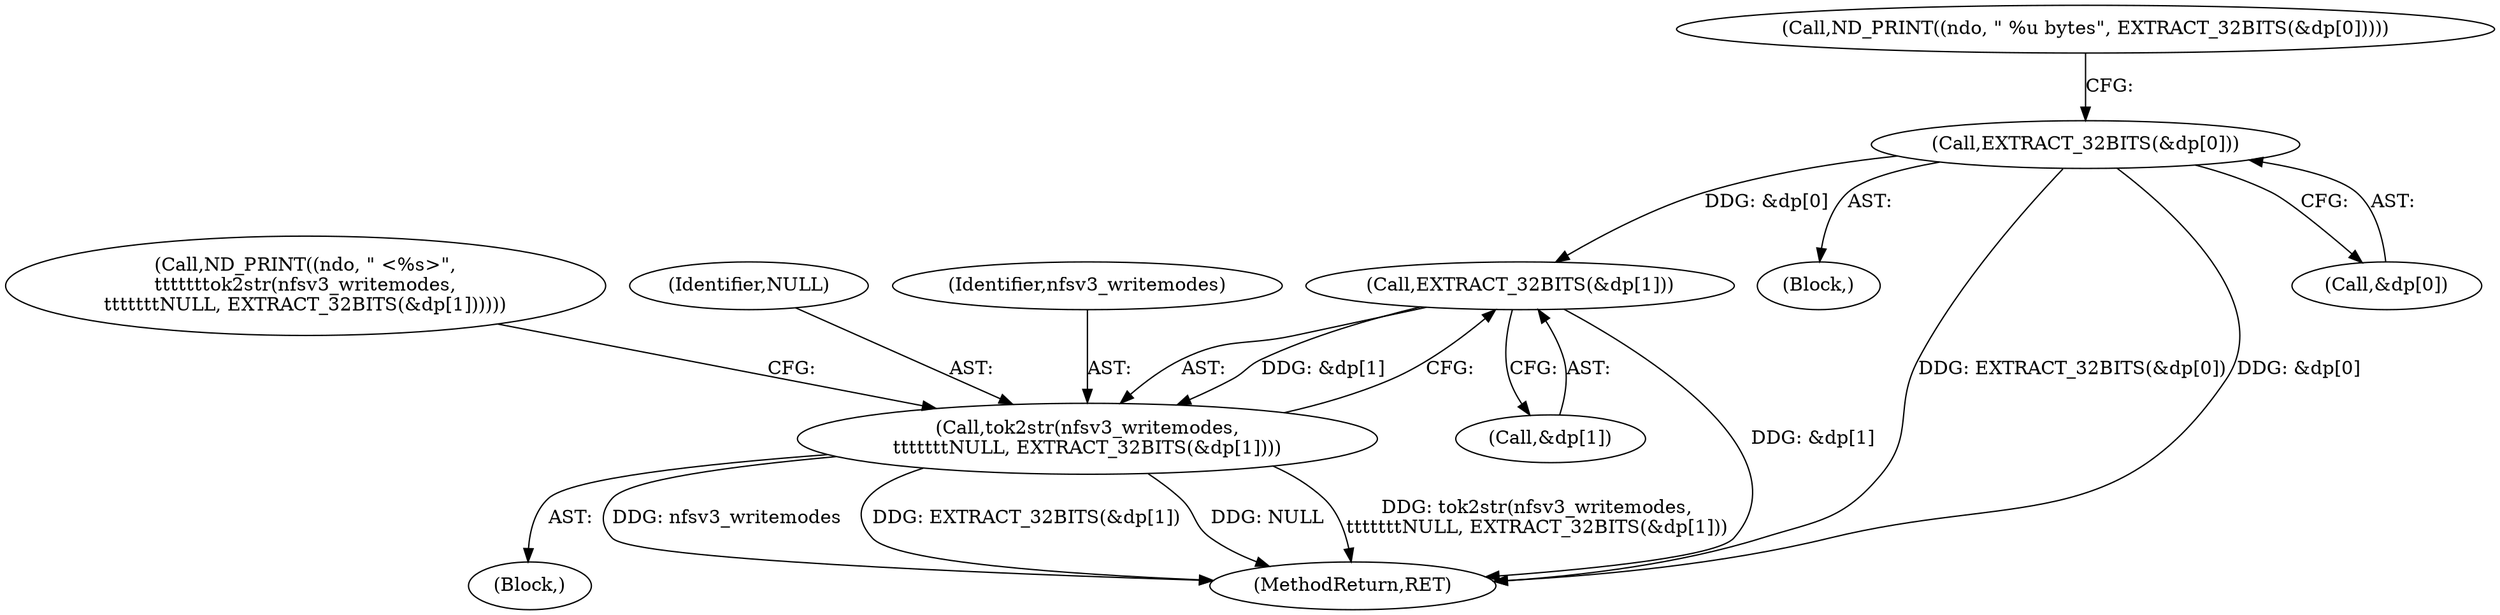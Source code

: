 digraph "0_tcpdump_19d25dd8781620cd41bf178a5e2e27fc1cf242d0@array" {
"1000506" [label="(Call,EXTRACT_32BITS(&dp[0]))"];
"1000530" [label="(Call,EXTRACT_32BITS(&dp[1]))"];
"1000527" [label="(Call,tok2str(nfsv3_writemodes,\n\t\t\t\t\t\t\tNULL, EXTRACT_32BITS(&dp[1])))"];
"1000522" [label="(Call,ND_PRINT((ndo, \" <%s>\",\n\t\t\t\t\t\ttok2str(nfsv3_writemodes,\n\t\t\t\t\t\t\tNULL, EXTRACT_32BITS(&dp[1])))))"];
"1000525" [label="(Block,)"];
"1000506" [label="(Call,EXTRACT_32BITS(&dp[0]))"];
"1000530" [label="(Call,EXTRACT_32BITS(&dp[1]))"];
"1000531" [label="(Call,&dp[1])"];
"1000504" [label="(Block,)"];
"1000958" [label="(MethodReturn,RET)"];
"1000501" [label="(Call,ND_PRINT((ndo, \" %u bytes\", EXTRACT_32BITS(&dp[0]))))"];
"1000527" [label="(Call,tok2str(nfsv3_writemodes,\n\t\t\t\t\t\t\tNULL, EXTRACT_32BITS(&dp[1])))"];
"1000507" [label="(Call,&dp[0])"];
"1000529" [label="(Identifier,NULL)"];
"1000528" [label="(Identifier,nfsv3_writemodes)"];
"1000506" -> "1000504"  [label="AST: "];
"1000506" -> "1000507"  [label="CFG: "];
"1000507" -> "1000506"  [label="AST: "];
"1000501" -> "1000506"  [label="CFG: "];
"1000506" -> "1000958"  [label="DDG: EXTRACT_32BITS(&dp[0])"];
"1000506" -> "1000958"  [label="DDG: &dp[0]"];
"1000506" -> "1000530"  [label="DDG: &dp[0]"];
"1000530" -> "1000527"  [label="AST: "];
"1000530" -> "1000531"  [label="CFG: "];
"1000531" -> "1000530"  [label="AST: "];
"1000527" -> "1000530"  [label="CFG: "];
"1000530" -> "1000958"  [label="DDG: &dp[1]"];
"1000530" -> "1000527"  [label="DDG: &dp[1]"];
"1000527" -> "1000525"  [label="AST: "];
"1000528" -> "1000527"  [label="AST: "];
"1000529" -> "1000527"  [label="AST: "];
"1000522" -> "1000527"  [label="CFG: "];
"1000527" -> "1000958"  [label="DDG: nfsv3_writemodes"];
"1000527" -> "1000958"  [label="DDG: EXTRACT_32BITS(&dp[1])"];
"1000527" -> "1000958"  [label="DDG: NULL"];
"1000527" -> "1000958"  [label="DDG: tok2str(nfsv3_writemodes,\n\t\t\t\t\t\t\tNULL, EXTRACT_32BITS(&dp[1]))"];
}

